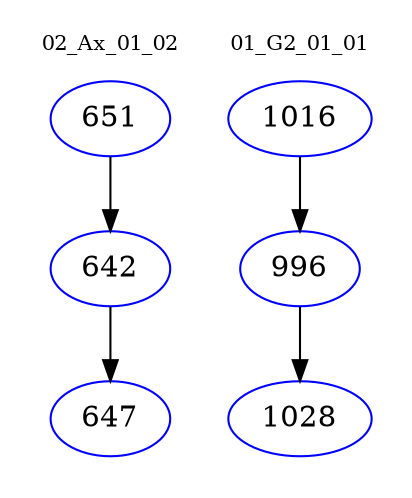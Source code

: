 digraph{
subgraph cluster_0 {
color = white
label = "02_Ax_01_02";
fontsize=10;
T0_651 [label="651", color="blue"]
T0_651 -> T0_642 [color="black"]
T0_642 [label="642", color="blue"]
T0_642 -> T0_647 [color="black"]
T0_647 [label="647", color="blue"]
}
subgraph cluster_1 {
color = white
label = "01_G2_01_01";
fontsize=10;
T1_1016 [label="1016", color="blue"]
T1_1016 -> T1_996 [color="black"]
T1_996 [label="996", color="blue"]
T1_996 -> T1_1028 [color="black"]
T1_1028 [label="1028", color="blue"]
}
}
